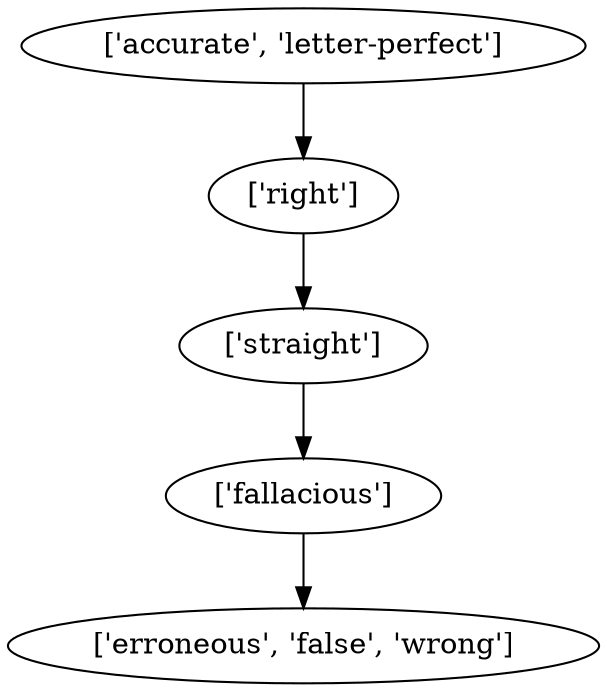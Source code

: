 strict digraph  {
	"['straight']" -> "['fallacious']";
	"['fallacious']" -> "['erroneous', 'false', 'wrong']";
	"['right']" -> "['straight']";
	"['accurate', 'letter-perfect']" -> "['right']";
}
